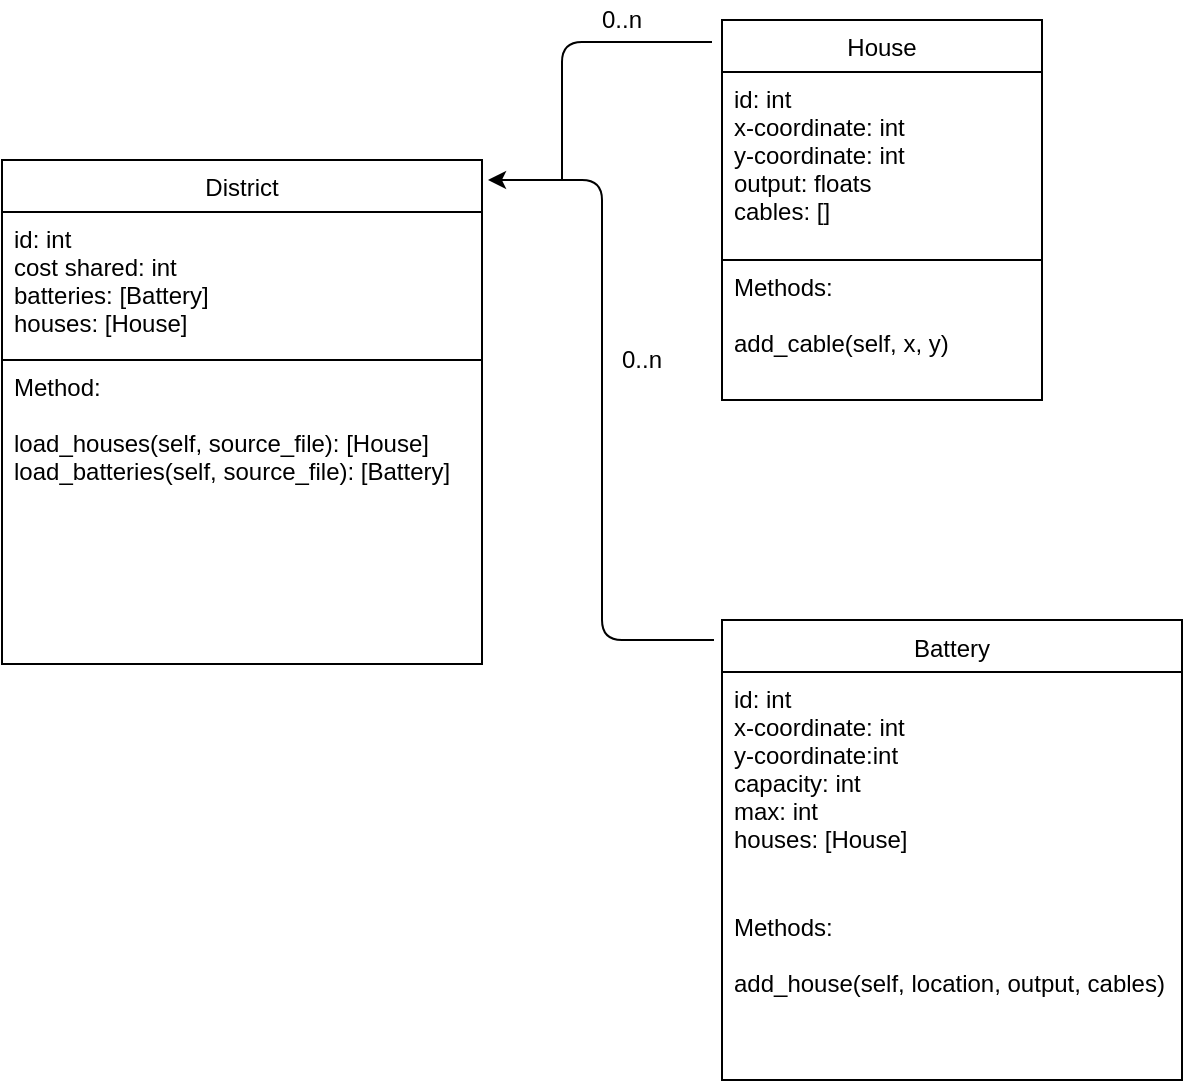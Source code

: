 <mxfile version="13.10.0" type="embed">
    <diagram id="4yuQjZG0tCIBft11f3yt" name="UML_Sonkrag">
        <mxGraphModel dx="677" dy="783" grid="1" gridSize="10" guides="1" tooltips="1" connect="1" arrows="1" fold="1" page="1" pageScale="1" pageWidth="850" pageHeight="1100" math="0" shadow="0">
            <root>
                <mxCell id="0"/>
                <mxCell id="1" parent="0"/>
                <mxCell id="12" value="House" style="swimlane;fontStyle=0;childLayout=stackLayout;horizontal=1;startSize=26;fillColor=none;horizontalStack=0;resizeParent=1;resizeParentMax=0;resizeLast=0;collapsible=1;marginBottom=0;" vertex="1" parent="1">
                    <mxGeometry x="520" y="120" width="160" height="190" as="geometry"/>
                </mxCell>
                <mxCell id="14" value="id: int&#10;x-coordinate: int&#10;y-coordinate: int&#10;output: floats&#10;cables: []" style="text;strokeColor=none;fillColor=none;align=left;verticalAlign=top;spacingLeft=4;spacingRight=4;overflow=hidden;rotatable=0;points=[[0,0.5],[1,0.5]];portConstraint=eastwest;" vertex="1" parent="12">
                    <mxGeometry y="26" width="160" height="94" as="geometry"/>
                </mxCell>
                <mxCell id="15" value="Methods:&#10;&#10;add_cable(self, x, y)&#10;" style="text;fillColor=none;align=left;verticalAlign=top;spacingLeft=4;spacingRight=4;overflow=hidden;rotatable=0;points=[[0,0.5],[1,0.5]];portConstraint=eastwest;strokeColor=#000000;" vertex="1" parent="12">
                    <mxGeometry y="120" width="160" height="70" as="geometry"/>
                </mxCell>
                <mxCell id="16" value="Battery" style="swimlane;fontStyle=0;childLayout=stackLayout;horizontal=1;startSize=26;fillColor=none;horizontalStack=0;resizeParent=1;resizeParentMax=0;resizeLast=0;collapsible=1;marginBottom=0;spacingTop=1;" vertex="1" parent="1">
                    <mxGeometry x="520" y="420" width="230" height="230" as="geometry"/>
                </mxCell>
                <mxCell id="18" value="id: int&#10;x-coordinate: int&#10;y-coordinate:int&#10;capacity: int&#10;max: int&#10;houses: [House]" style="text;strokeColor=none;fillColor=none;align=left;verticalAlign=top;spacingLeft=4;spacingRight=4;overflow=hidden;rotatable=0;points=[[0,0.5],[1,0.5]];portConstraint=eastwest;" vertex="1" parent="16">
                    <mxGeometry y="26" width="230" height="114" as="geometry"/>
                </mxCell>
                <mxCell id="19" value="Methods: &#10;&#10;add_house(self, location, output, cables)&#10;&#10;&#10;" style="text;fillColor=none;align=left;verticalAlign=top;spacingLeft=4;spacingRight=4;overflow=hidden;rotatable=0;points=[[0,0.5],[1,0.5]];portConstraint=eastwest;" vertex="1" parent="16">
                    <mxGeometry y="140" width="230" height="90" as="geometry"/>
                </mxCell>
                <mxCell id="25" value="District" style="swimlane;fontStyle=0;childLayout=stackLayout;horizontal=1;startSize=26;fillColor=none;horizontalStack=0;resizeParent=1;resizeParentMax=0;resizeLast=0;collapsible=1;marginBottom=0;strokeColor=#000000;" vertex="1" parent="1">
                    <mxGeometry x="160" y="190" width="240" height="252" as="geometry"/>
                </mxCell>
                <mxCell id="26" value="id: int&#10;cost shared: int&#10;batteries: [Battery]&#10;houses: [House]" style="text;strokeColor=none;fillColor=none;align=left;verticalAlign=top;spacingLeft=4;spacingRight=4;overflow=hidden;rotatable=0;points=[[0,0.5],[1,0.5]];portConstraint=eastwest;" vertex="1" parent="25">
                    <mxGeometry y="26" width="240" height="74" as="geometry"/>
                </mxCell>
                <mxCell id="28" value="Method:&#10;&#10;load_houses(self, source_file): [House]&#10;load_batteries(self, source_file): [Battery]" style="text;fillColor=none;align=left;verticalAlign=top;spacingLeft=4;spacingRight=4;overflow=hidden;rotatable=0;points=[[0,0.5],[1,0.5]];portConstraint=eastwest;strokeColor=#000000;" vertex="1" parent="25">
                    <mxGeometry y="100" width="240" height="152" as="geometry"/>
                </mxCell>
                <mxCell id="32" value="" style="endArrow=classic;html=1;" edge="1" parent="1">
                    <mxGeometry width="50" height="50" relative="1" as="geometry">
                        <mxPoint x="516" y="430" as="sourcePoint"/>
                        <mxPoint x="403" y="200" as="targetPoint"/>
                        <Array as="points">
                            <mxPoint x="460" y="430"/>
                            <mxPoint x="460" y="200"/>
                        </Array>
                    </mxGeometry>
                </mxCell>
                <mxCell id="37" value="0..n" style="text;html=1;strokeColor=none;fillColor=none;align=center;verticalAlign=middle;whiteSpace=wrap;rounded=0;" vertex="1" parent="1">
                    <mxGeometry x="460" y="280" width="40" height="20" as="geometry"/>
                </mxCell>
                <mxCell id="38" value="0..n" style="text;html=1;strokeColor=none;fillColor=none;align=center;verticalAlign=middle;whiteSpace=wrap;rounded=0;" vertex="1" parent="1">
                    <mxGeometry x="450" y="110" width="40" height="20" as="geometry"/>
                </mxCell>
                <mxCell id="39" value="" style="endArrow=none;html=1;" edge="1" parent="1">
                    <mxGeometry width="50" height="50" relative="1" as="geometry">
                        <mxPoint x="515" y="131" as="sourcePoint"/>
                        <mxPoint x="440" y="200" as="targetPoint"/>
                        <Array as="points">
                            <mxPoint x="440" y="131"/>
                        </Array>
                    </mxGeometry>
                </mxCell>
            </root>
        </mxGraphModel>
    </diagram>
</mxfile>